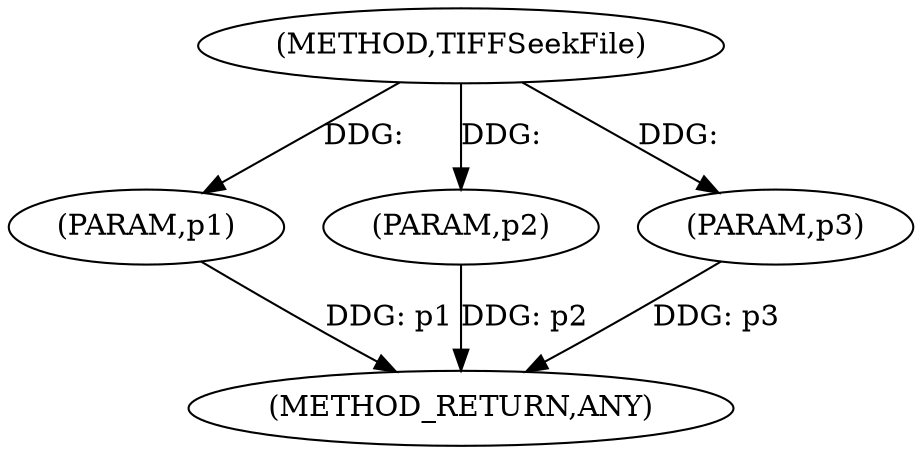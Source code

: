digraph "TIFFSeekFile" {  
"100008" [label = <(METHOD,TIFFSeekFile)> ]
"100012" [label = <(METHOD_RETURN,ANY)> ]
"100009" [label = <(PARAM,p1)> ]
"100010" [label = <(PARAM,p2)> ]
"100011" [label = <(PARAM,p3)> ]
  "100009" -> "100012"  [ label = "DDG: p1"] 
  "100010" -> "100012"  [ label = "DDG: p2"] 
  "100011" -> "100012"  [ label = "DDG: p3"] 
  "100008" -> "100009"  [ label = "DDG: "] 
  "100008" -> "100010"  [ label = "DDG: "] 
  "100008" -> "100011"  [ label = "DDG: "] 
}
